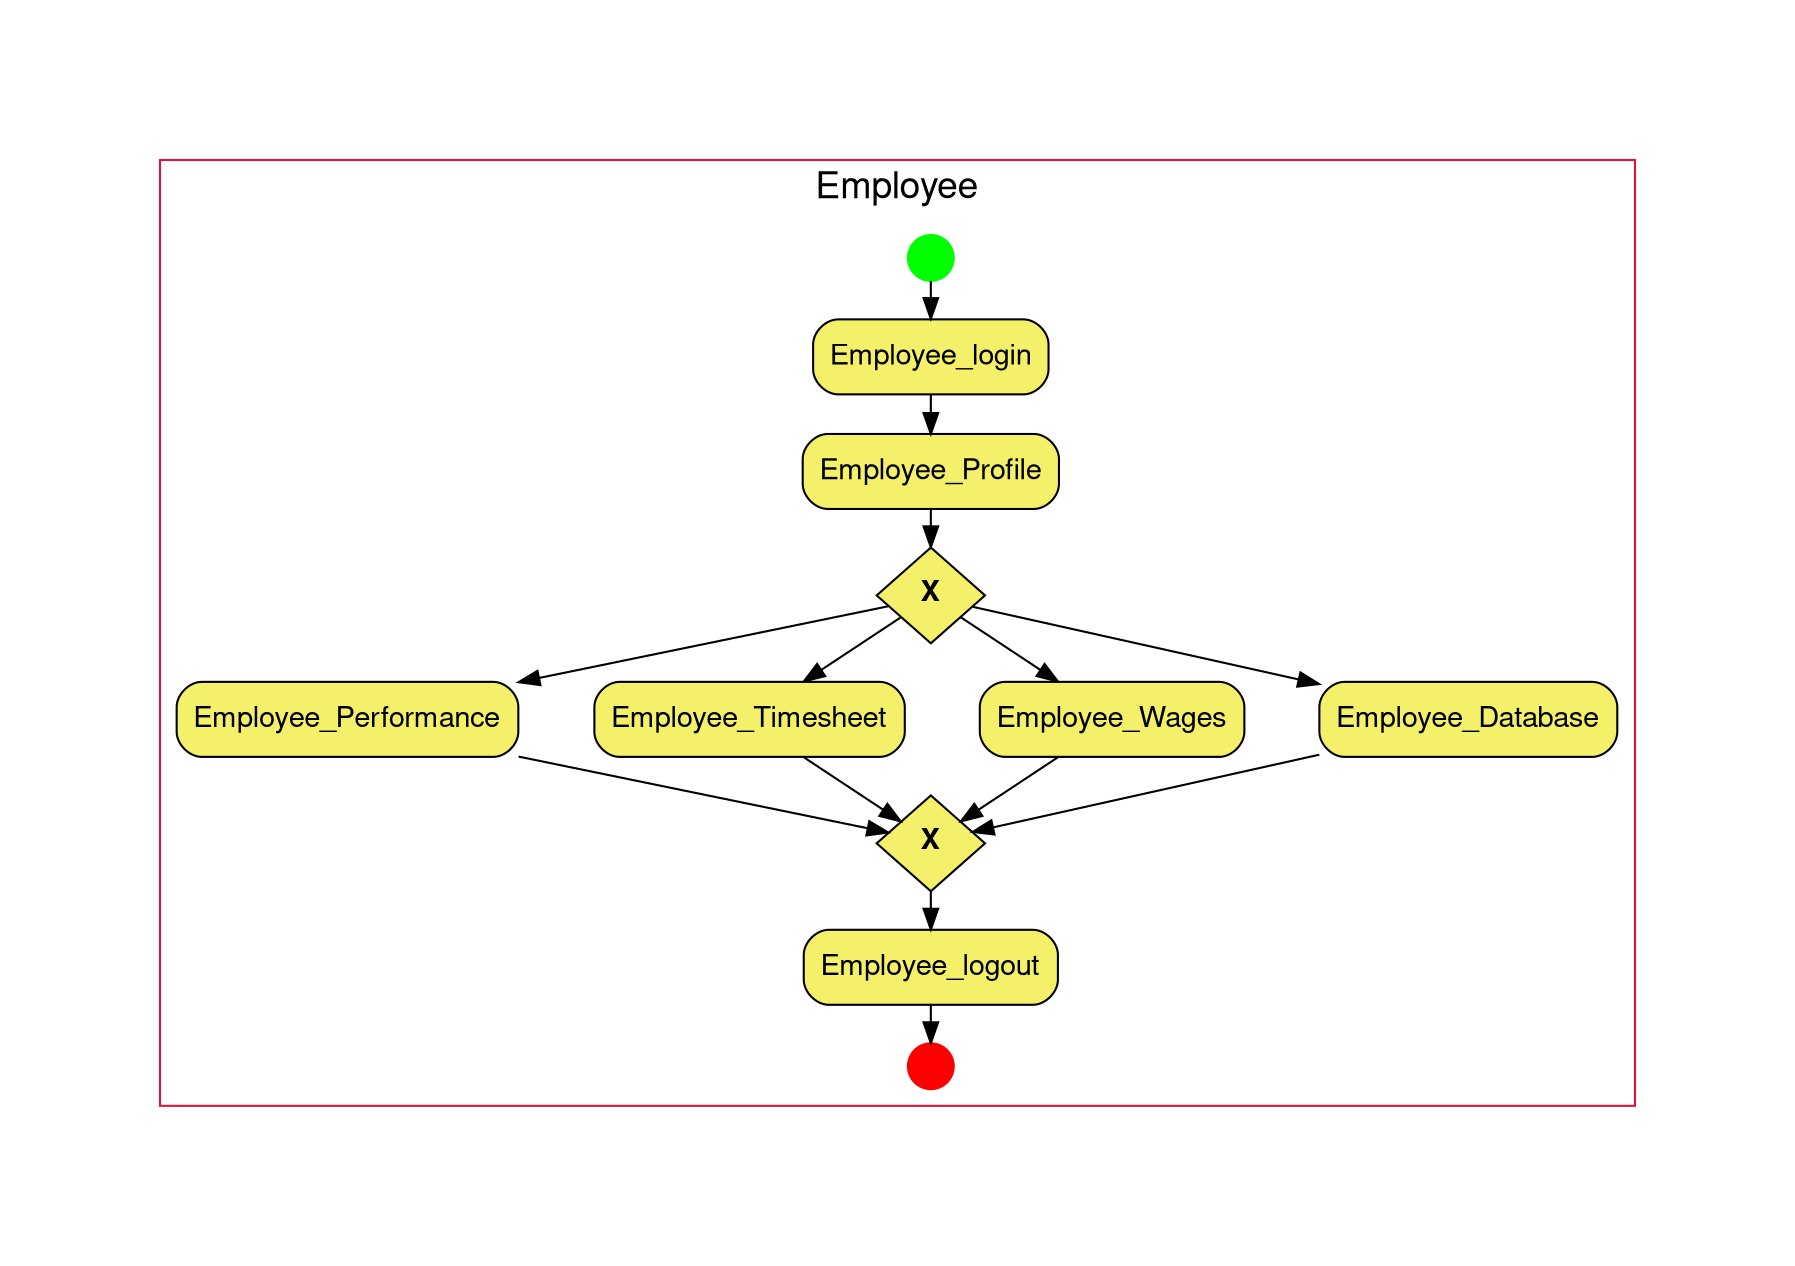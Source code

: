 digraph G {
	fontname="Helvetica,Arial,sans-serif"
    graph [compound = true, ranksep = .5,
        color = crimson, bgcolor = white, fontname="Helvetica,Arial,sans-serif",
        fontsize = 18, labeljust = c, labelloc = t, margin = .9, nodesep = .5,
        rankdir = TB, ranksep = .25, splines = false,
    ]
	node [fontname="Helvetica,Arial,sans-serif", shape="Mrecord", fillcolor="#F4F06A", fontcolor=black, style=filled]
	edge [fontname="Helvetica,Arial,sans-serif"]


	subgraph cluster_0 { 
         label = "Employee";
        
        // shaping the start, end and or nodes for Employee
        startEmployee [
            shape=circle, label="", color = green,
			 width = 0.3, fillcolor=green, style=filled
           ];
        endEmployee [
            shape=circle, label="", color = red,
			 width = 0.3, fillcolor=red, style=filled
           ];
        or4 [shape=diamond,style=filled,label=<<B>X</B>>,height=.1,width=.1] ;
        or5 [shape=diamond,style=filled,label=<<B>X</B>>,height=.1,width=.1] ;

        startEmployee -> Employee_login -> Employee_Profile -> or4;
        or4 -> Employee_Performance -> or5;
        or4 -> Employee_Timesheet -> or5;
        or4 -> Employee_Wages -> or5;
        or4 -> Employee_Database -> or5;
        or5 -> Employee_logout -> endEmployee;

		
	}




    
}